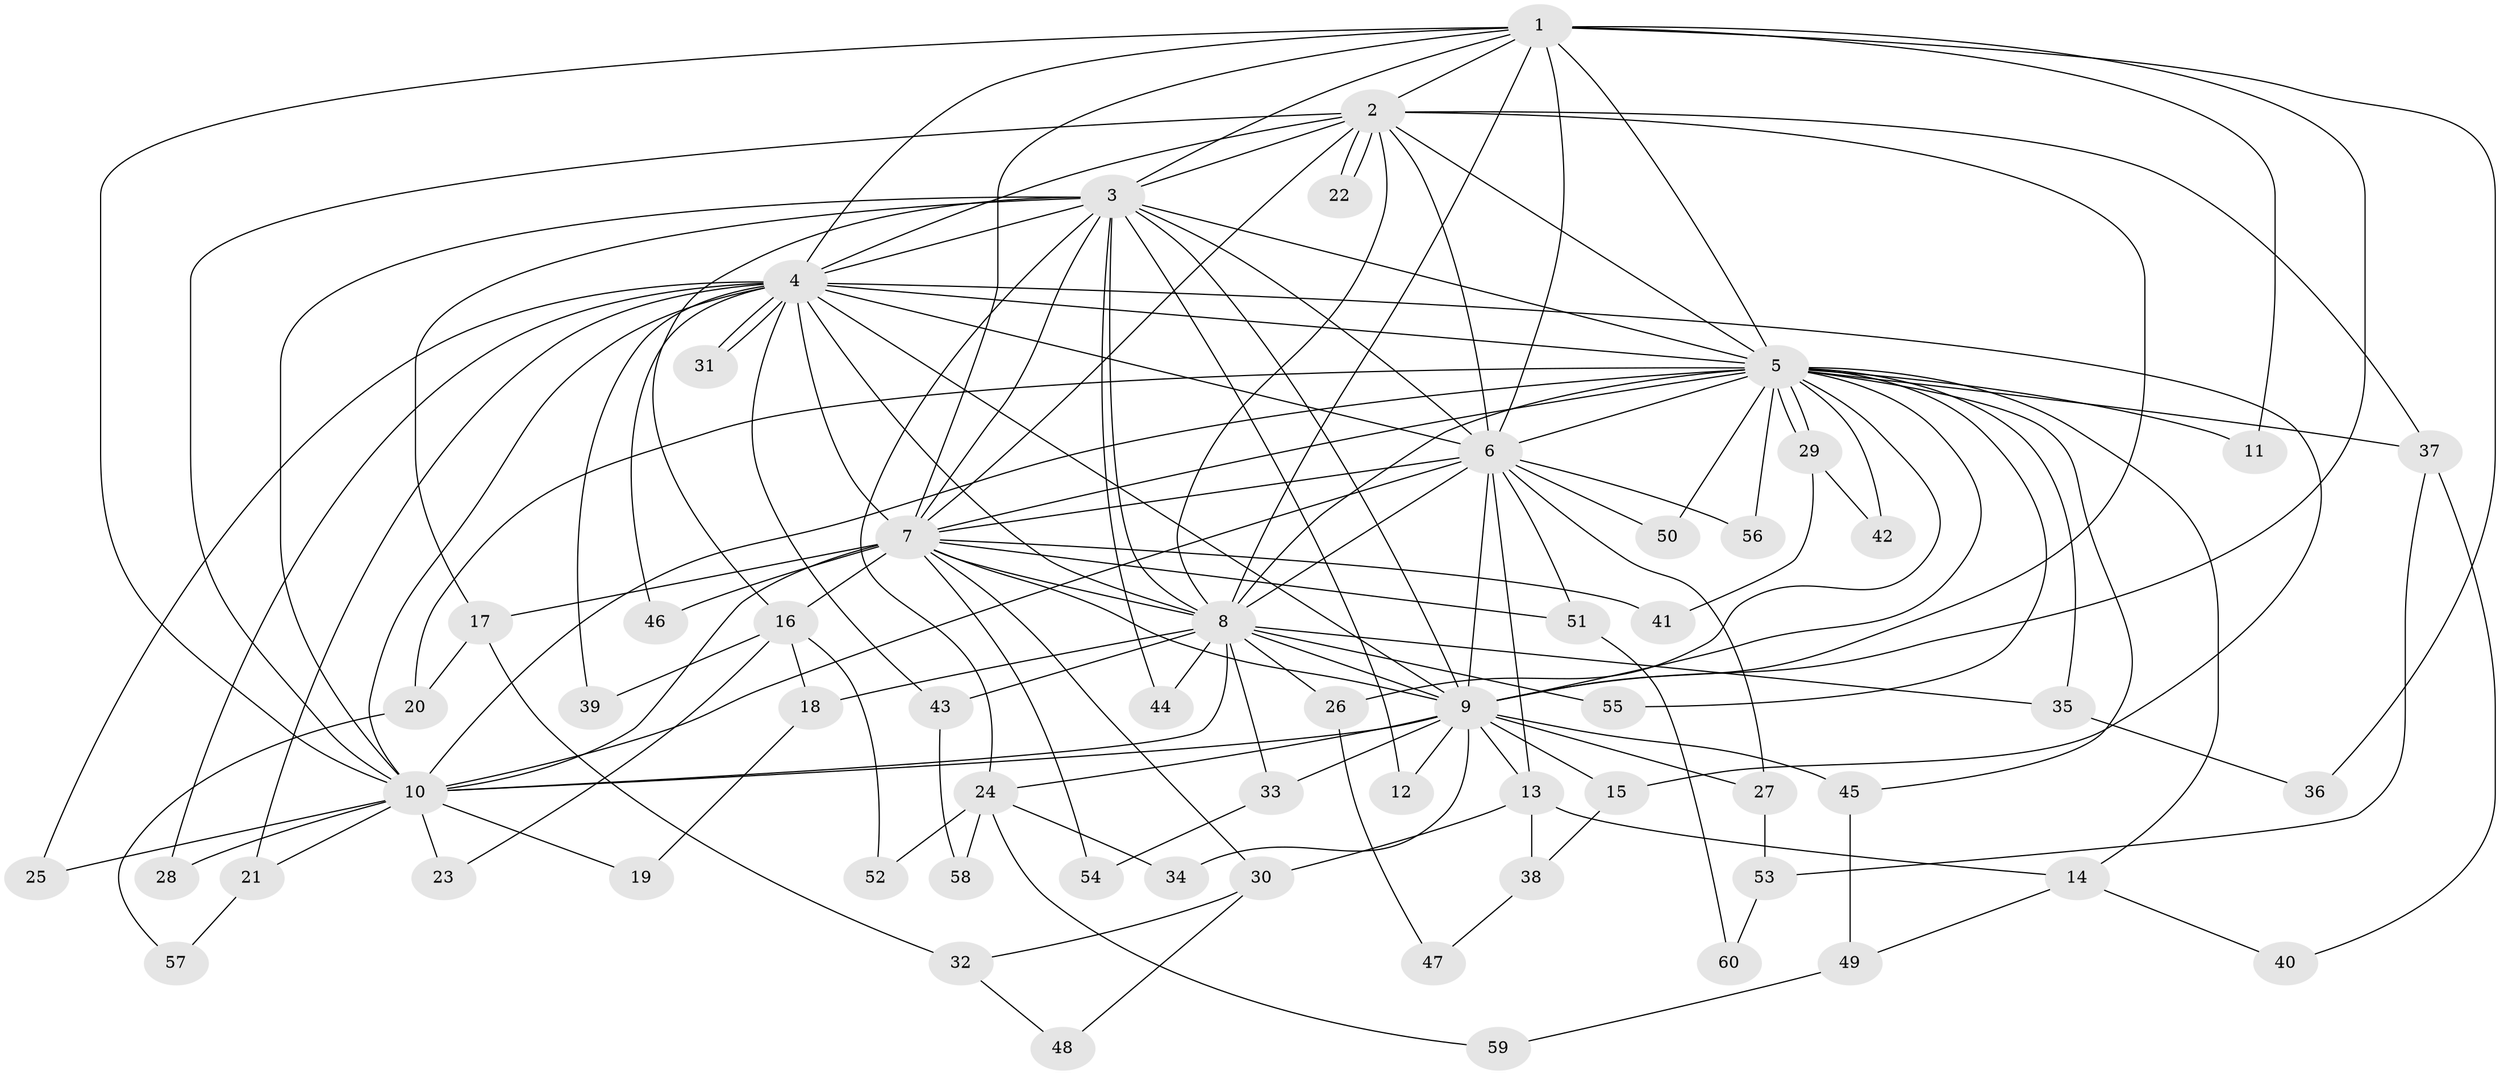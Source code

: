 // Generated by graph-tools (version 1.1) at 2025/25/03/09/25 03:25:47]
// undirected, 60 vertices, 145 edges
graph export_dot {
graph [start="1"]
  node [color=gray90,style=filled];
  1;
  2;
  3;
  4;
  5;
  6;
  7;
  8;
  9;
  10;
  11;
  12;
  13;
  14;
  15;
  16;
  17;
  18;
  19;
  20;
  21;
  22;
  23;
  24;
  25;
  26;
  27;
  28;
  29;
  30;
  31;
  32;
  33;
  34;
  35;
  36;
  37;
  38;
  39;
  40;
  41;
  42;
  43;
  44;
  45;
  46;
  47;
  48;
  49;
  50;
  51;
  52;
  53;
  54;
  55;
  56;
  57;
  58;
  59;
  60;
  1 -- 2;
  1 -- 3;
  1 -- 4;
  1 -- 5;
  1 -- 6;
  1 -- 7;
  1 -- 8;
  1 -- 9;
  1 -- 10;
  1 -- 11;
  1 -- 36;
  2 -- 3;
  2 -- 4;
  2 -- 5;
  2 -- 6;
  2 -- 7;
  2 -- 8;
  2 -- 9;
  2 -- 10;
  2 -- 22;
  2 -- 22;
  2 -- 37;
  3 -- 4;
  3 -- 5;
  3 -- 6;
  3 -- 7;
  3 -- 8;
  3 -- 9;
  3 -- 10;
  3 -- 12;
  3 -- 16;
  3 -- 17;
  3 -- 24;
  3 -- 44;
  4 -- 5;
  4 -- 6;
  4 -- 7;
  4 -- 8;
  4 -- 9;
  4 -- 10;
  4 -- 15;
  4 -- 21;
  4 -- 25;
  4 -- 28;
  4 -- 31;
  4 -- 31;
  4 -- 39;
  4 -- 43;
  4 -- 46;
  5 -- 6;
  5 -- 7;
  5 -- 8;
  5 -- 9;
  5 -- 10;
  5 -- 11;
  5 -- 14;
  5 -- 20;
  5 -- 26;
  5 -- 29;
  5 -- 29;
  5 -- 35;
  5 -- 37;
  5 -- 42;
  5 -- 45;
  5 -- 50;
  5 -- 55;
  5 -- 56;
  6 -- 7;
  6 -- 8;
  6 -- 9;
  6 -- 10;
  6 -- 13;
  6 -- 27;
  6 -- 50;
  6 -- 51;
  6 -- 56;
  7 -- 8;
  7 -- 9;
  7 -- 10;
  7 -- 16;
  7 -- 17;
  7 -- 30;
  7 -- 41;
  7 -- 46;
  7 -- 51;
  7 -- 54;
  8 -- 9;
  8 -- 10;
  8 -- 18;
  8 -- 26;
  8 -- 33;
  8 -- 35;
  8 -- 43;
  8 -- 44;
  8 -- 55;
  9 -- 10;
  9 -- 12;
  9 -- 13;
  9 -- 15;
  9 -- 24;
  9 -- 27;
  9 -- 33;
  9 -- 34;
  9 -- 45;
  10 -- 19;
  10 -- 21;
  10 -- 23;
  10 -- 25;
  10 -- 28;
  13 -- 14;
  13 -- 30;
  13 -- 38;
  14 -- 40;
  14 -- 49;
  15 -- 38;
  16 -- 18;
  16 -- 23;
  16 -- 39;
  16 -- 52;
  17 -- 20;
  17 -- 32;
  18 -- 19;
  20 -- 57;
  21 -- 57;
  24 -- 34;
  24 -- 52;
  24 -- 58;
  24 -- 59;
  26 -- 47;
  27 -- 53;
  29 -- 41;
  29 -- 42;
  30 -- 32;
  30 -- 48;
  32 -- 48;
  33 -- 54;
  35 -- 36;
  37 -- 40;
  37 -- 53;
  38 -- 47;
  43 -- 58;
  45 -- 49;
  49 -- 59;
  51 -- 60;
  53 -- 60;
}
